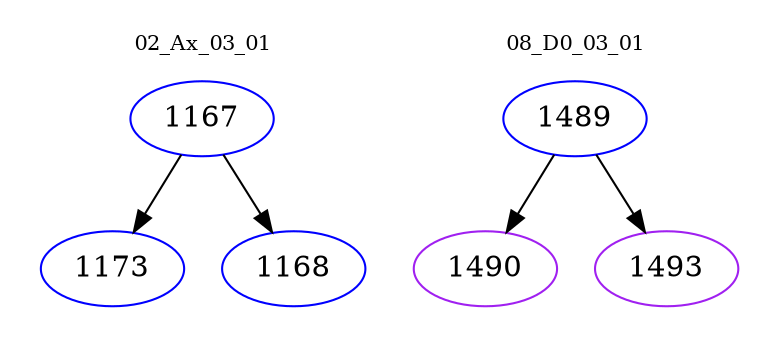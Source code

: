 digraph{
subgraph cluster_0 {
color = white
label = "02_Ax_03_01";
fontsize=10;
T0_1167 [label="1167", color="blue"]
T0_1167 -> T0_1173 [color="black"]
T0_1173 [label="1173", color="blue"]
T0_1167 -> T0_1168 [color="black"]
T0_1168 [label="1168", color="blue"]
}
subgraph cluster_1 {
color = white
label = "08_D0_03_01";
fontsize=10;
T1_1489 [label="1489", color="blue"]
T1_1489 -> T1_1490 [color="black"]
T1_1490 [label="1490", color="purple"]
T1_1489 -> T1_1493 [color="black"]
T1_1493 [label="1493", color="purple"]
}
}
